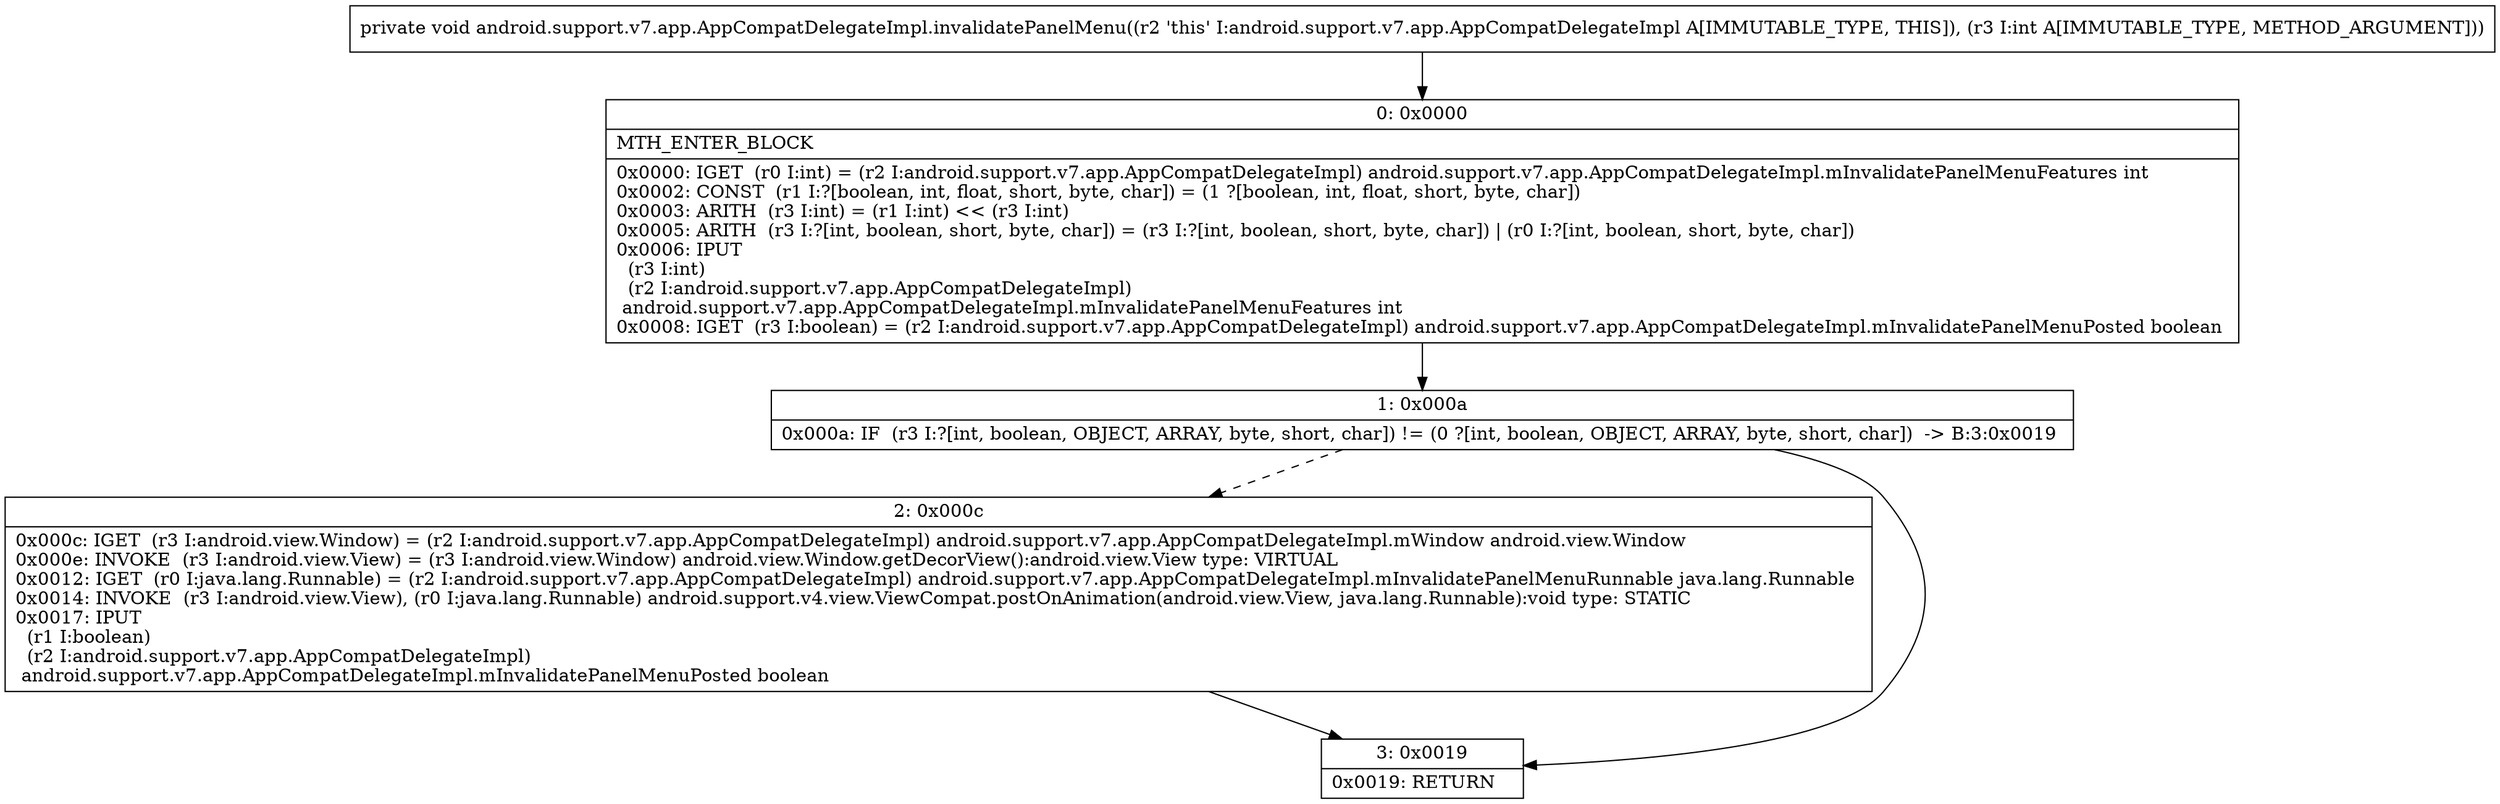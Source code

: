 digraph "CFG forandroid.support.v7.app.AppCompatDelegateImpl.invalidatePanelMenu(I)V" {
Node_0 [shape=record,label="{0\:\ 0x0000|MTH_ENTER_BLOCK\l|0x0000: IGET  (r0 I:int) = (r2 I:android.support.v7.app.AppCompatDelegateImpl) android.support.v7.app.AppCompatDelegateImpl.mInvalidatePanelMenuFeatures int \l0x0002: CONST  (r1 I:?[boolean, int, float, short, byte, char]) = (1 ?[boolean, int, float, short, byte, char]) \l0x0003: ARITH  (r3 I:int) = (r1 I:int) \<\< (r3 I:int) \l0x0005: ARITH  (r3 I:?[int, boolean, short, byte, char]) = (r3 I:?[int, boolean, short, byte, char]) \| (r0 I:?[int, boolean, short, byte, char]) \l0x0006: IPUT  \l  (r3 I:int)\l  (r2 I:android.support.v7.app.AppCompatDelegateImpl)\l android.support.v7.app.AppCompatDelegateImpl.mInvalidatePanelMenuFeatures int \l0x0008: IGET  (r3 I:boolean) = (r2 I:android.support.v7.app.AppCompatDelegateImpl) android.support.v7.app.AppCompatDelegateImpl.mInvalidatePanelMenuPosted boolean \l}"];
Node_1 [shape=record,label="{1\:\ 0x000a|0x000a: IF  (r3 I:?[int, boolean, OBJECT, ARRAY, byte, short, char]) != (0 ?[int, boolean, OBJECT, ARRAY, byte, short, char])  \-\> B:3:0x0019 \l}"];
Node_2 [shape=record,label="{2\:\ 0x000c|0x000c: IGET  (r3 I:android.view.Window) = (r2 I:android.support.v7.app.AppCompatDelegateImpl) android.support.v7.app.AppCompatDelegateImpl.mWindow android.view.Window \l0x000e: INVOKE  (r3 I:android.view.View) = (r3 I:android.view.Window) android.view.Window.getDecorView():android.view.View type: VIRTUAL \l0x0012: IGET  (r0 I:java.lang.Runnable) = (r2 I:android.support.v7.app.AppCompatDelegateImpl) android.support.v7.app.AppCompatDelegateImpl.mInvalidatePanelMenuRunnable java.lang.Runnable \l0x0014: INVOKE  (r3 I:android.view.View), (r0 I:java.lang.Runnable) android.support.v4.view.ViewCompat.postOnAnimation(android.view.View, java.lang.Runnable):void type: STATIC \l0x0017: IPUT  \l  (r1 I:boolean)\l  (r2 I:android.support.v7.app.AppCompatDelegateImpl)\l android.support.v7.app.AppCompatDelegateImpl.mInvalidatePanelMenuPosted boolean \l}"];
Node_3 [shape=record,label="{3\:\ 0x0019|0x0019: RETURN   \l}"];
MethodNode[shape=record,label="{private void android.support.v7.app.AppCompatDelegateImpl.invalidatePanelMenu((r2 'this' I:android.support.v7.app.AppCompatDelegateImpl A[IMMUTABLE_TYPE, THIS]), (r3 I:int A[IMMUTABLE_TYPE, METHOD_ARGUMENT])) }"];
MethodNode -> Node_0;
Node_0 -> Node_1;
Node_1 -> Node_2[style=dashed];
Node_1 -> Node_3;
Node_2 -> Node_3;
}


